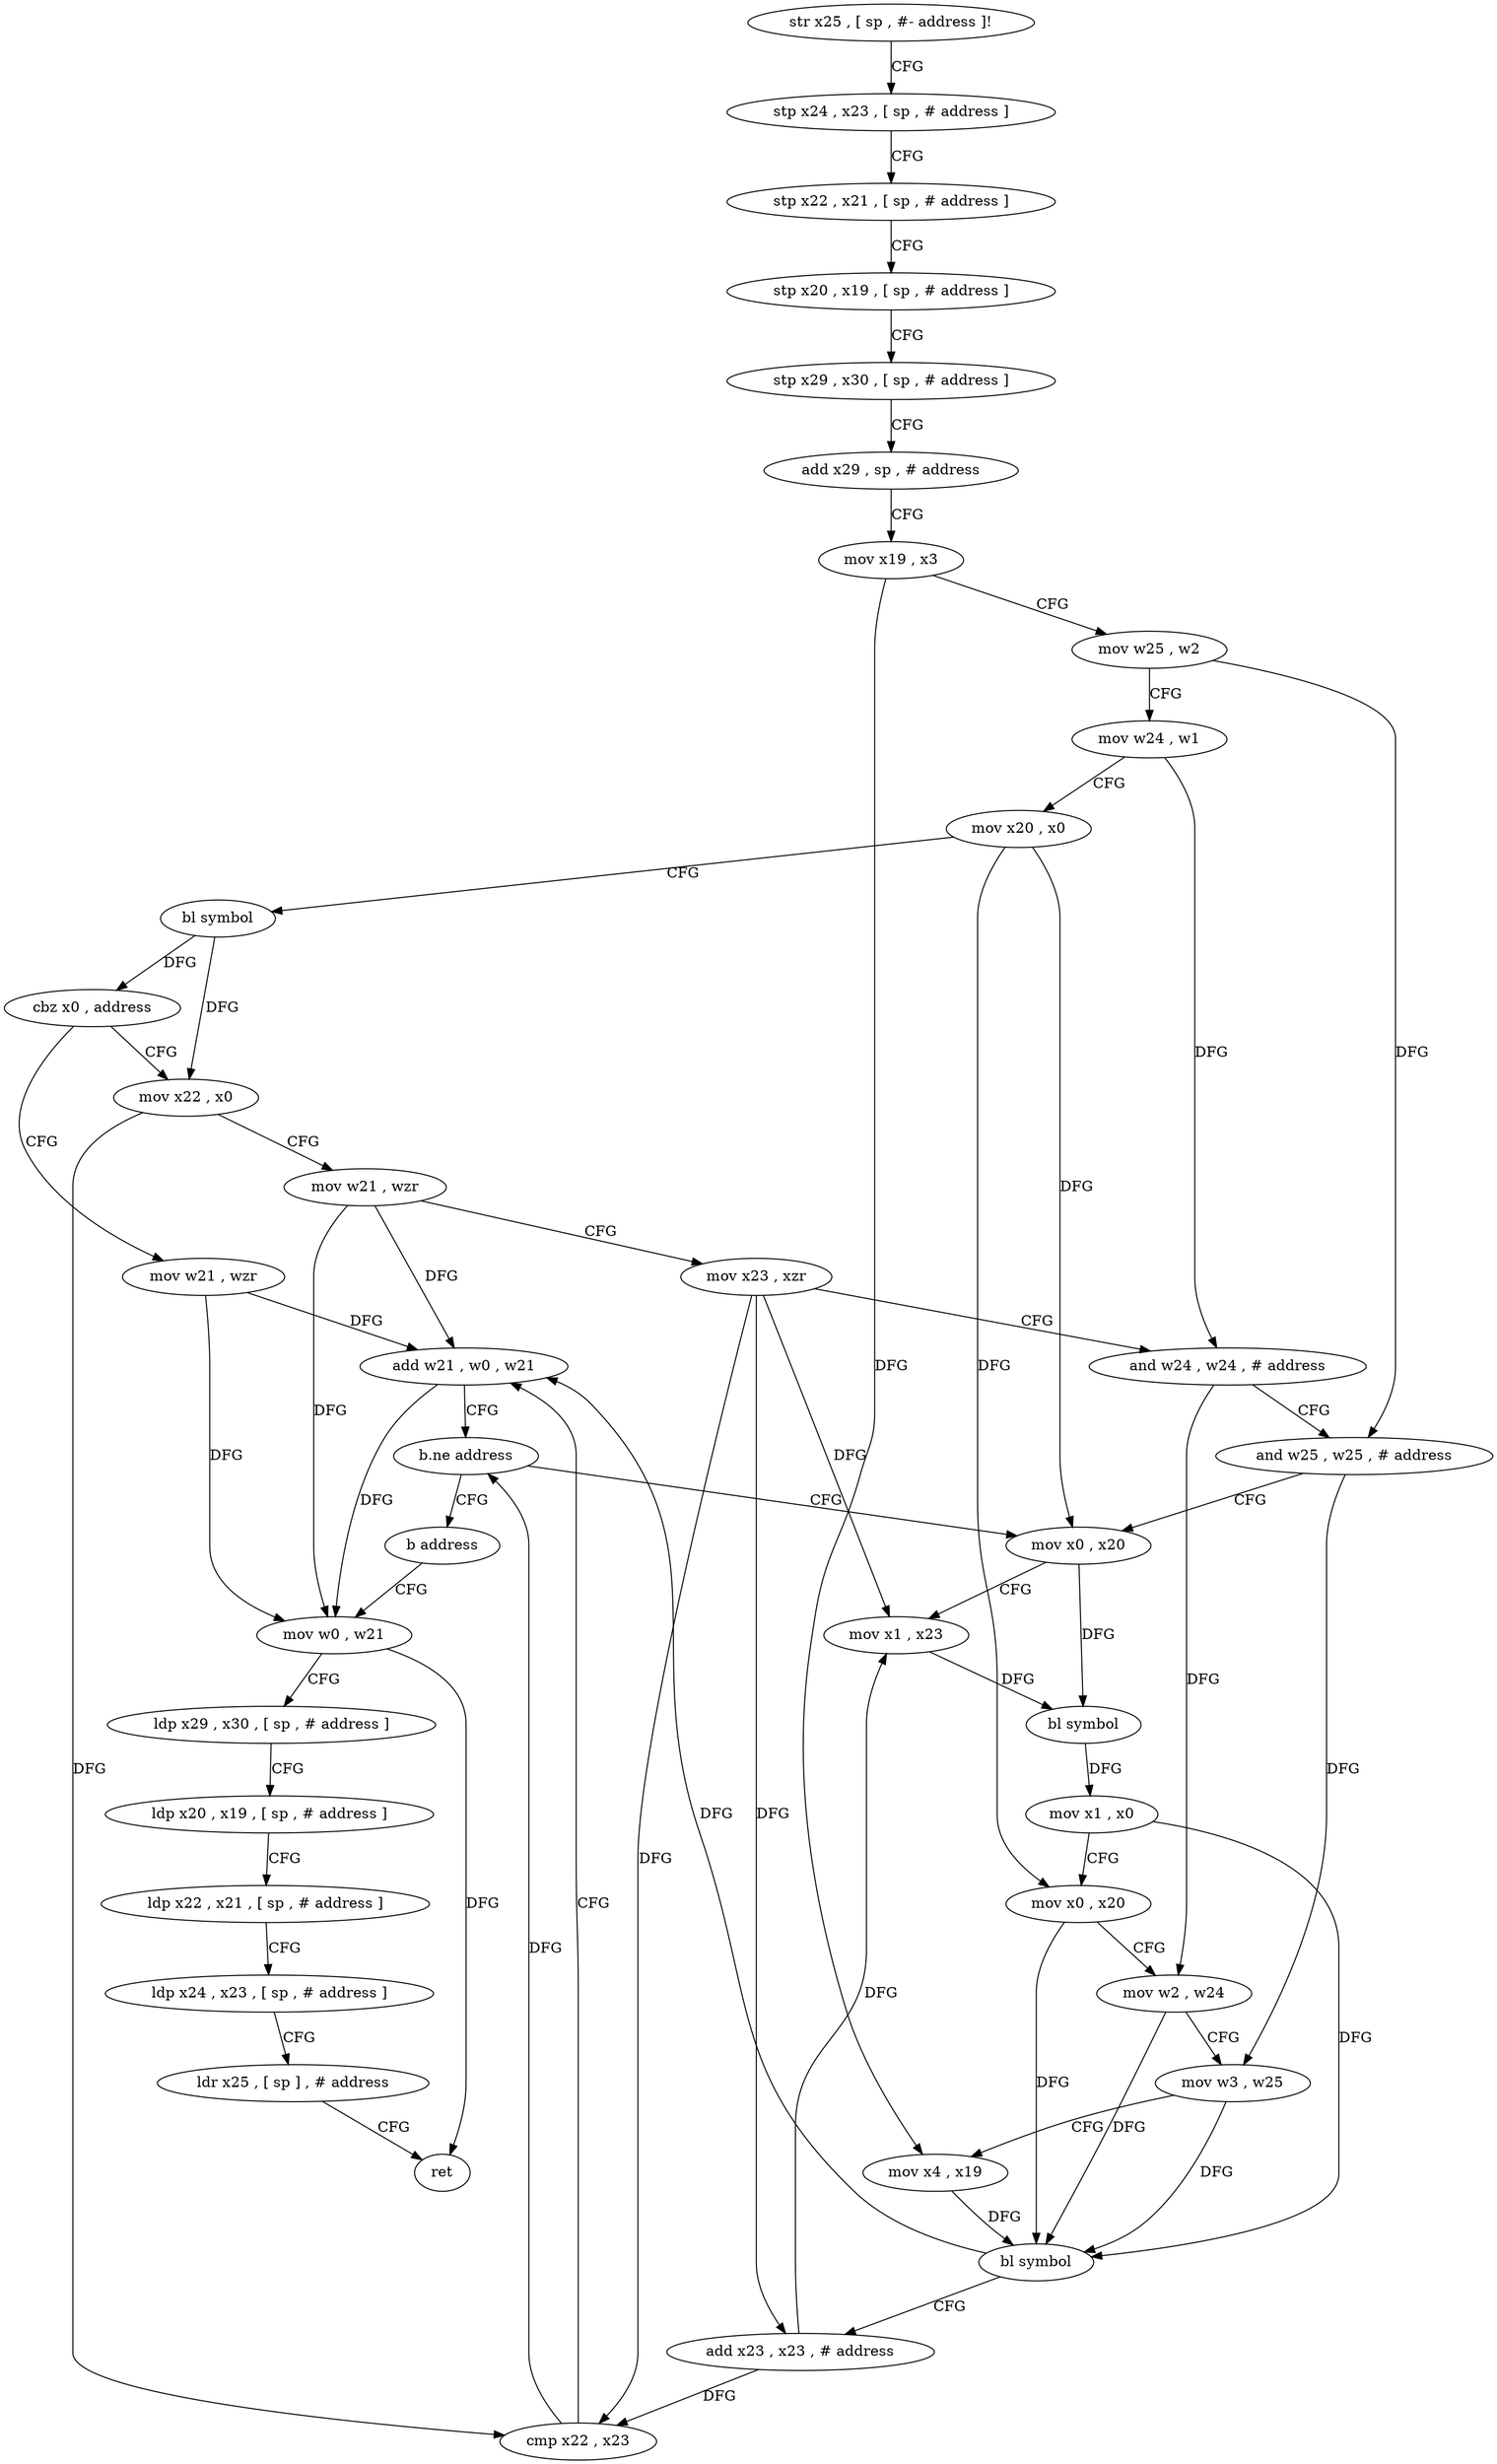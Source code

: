 digraph "func" {
"106516" [label = "str x25 , [ sp , #- address ]!" ]
"106520" [label = "stp x24 , x23 , [ sp , # address ]" ]
"106524" [label = "stp x22 , x21 , [ sp , # address ]" ]
"106528" [label = "stp x20 , x19 , [ sp , # address ]" ]
"106532" [label = "stp x29 , x30 , [ sp , # address ]" ]
"106536" [label = "add x29 , sp , # address" ]
"106540" [label = "mov x19 , x3" ]
"106544" [label = "mov w25 , w2" ]
"106548" [label = "mov w24 , w1" ]
"106552" [label = "mov x20 , x0" ]
"106556" [label = "bl symbol" ]
"106560" [label = "cbz x0 , address" ]
"106640" [label = "mov w21 , wzr" ]
"106564" [label = "mov x22 , x0" ]
"106644" [label = "mov w0 , w21" ]
"106568" [label = "mov w21 , wzr" ]
"106572" [label = "mov x23 , xzr" ]
"106576" [label = "and w24 , w24 , # address" ]
"106580" [label = "and w25 , w25 , # address" ]
"106584" [label = "mov x0 , x20" ]
"106588" [label = "mov x1 , x23" ]
"106592" [label = "bl symbol" ]
"106596" [label = "mov x1 , x0" ]
"106600" [label = "mov x0 , x20" ]
"106604" [label = "mov w2 , w24" ]
"106608" [label = "mov w3 , w25" ]
"106612" [label = "mov x4 , x19" ]
"106616" [label = "bl symbol" ]
"106620" [label = "add x23 , x23 , # address" ]
"106624" [label = "cmp x22 , x23" ]
"106628" [label = "add w21 , w0 , w21" ]
"106632" [label = "b.ne address" ]
"106636" [label = "b address" ]
"106648" [label = "ldp x29 , x30 , [ sp , # address ]" ]
"106652" [label = "ldp x20 , x19 , [ sp , # address ]" ]
"106656" [label = "ldp x22 , x21 , [ sp , # address ]" ]
"106660" [label = "ldp x24 , x23 , [ sp , # address ]" ]
"106664" [label = "ldr x25 , [ sp ] , # address" ]
"106668" [label = "ret" ]
"106516" -> "106520" [ label = "CFG" ]
"106520" -> "106524" [ label = "CFG" ]
"106524" -> "106528" [ label = "CFG" ]
"106528" -> "106532" [ label = "CFG" ]
"106532" -> "106536" [ label = "CFG" ]
"106536" -> "106540" [ label = "CFG" ]
"106540" -> "106544" [ label = "CFG" ]
"106540" -> "106612" [ label = "DFG" ]
"106544" -> "106548" [ label = "CFG" ]
"106544" -> "106580" [ label = "DFG" ]
"106548" -> "106552" [ label = "CFG" ]
"106548" -> "106576" [ label = "DFG" ]
"106552" -> "106556" [ label = "CFG" ]
"106552" -> "106584" [ label = "DFG" ]
"106552" -> "106600" [ label = "DFG" ]
"106556" -> "106560" [ label = "DFG" ]
"106556" -> "106564" [ label = "DFG" ]
"106560" -> "106640" [ label = "CFG" ]
"106560" -> "106564" [ label = "CFG" ]
"106640" -> "106644" [ label = "DFG" ]
"106640" -> "106628" [ label = "DFG" ]
"106564" -> "106568" [ label = "CFG" ]
"106564" -> "106624" [ label = "DFG" ]
"106644" -> "106648" [ label = "CFG" ]
"106644" -> "106668" [ label = "DFG" ]
"106568" -> "106572" [ label = "CFG" ]
"106568" -> "106644" [ label = "DFG" ]
"106568" -> "106628" [ label = "DFG" ]
"106572" -> "106576" [ label = "CFG" ]
"106572" -> "106588" [ label = "DFG" ]
"106572" -> "106620" [ label = "DFG" ]
"106572" -> "106624" [ label = "DFG" ]
"106576" -> "106580" [ label = "CFG" ]
"106576" -> "106604" [ label = "DFG" ]
"106580" -> "106584" [ label = "CFG" ]
"106580" -> "106608" [ label = "DFG" ]
"106584" -> "106588" [ label = "CFG" ]
"106584" -> "106592" [ label = "DFG" ]
"106588" -> "106592" [ label = "DFG" ]
"106592" -> "106596" [ label = "DFG" ]
"106596" -> "106600" [ label = "CFG" ]
"106596" -> "106616" [ label = "DFG" ]
"106600" -> "106604" [ label = "CFG" ]
"106600" -> "106616" [ label = "DFG" ]
"106604" -> "106608" [ label = "CFG" ]
"106604" -> "106616" [ label = "DFG" ]
"106608" -> "106612" [ label = "CFG" ]
"106608" -> "106616" [ label = "DFG" ]
"106612" -> "106616" [ label = "DFG" ]
"106616" -> "106620" [ label = "CFG" ]
"106616" -> "106628" [ label = "DFG" ]
"106620" -> "106624" [ label = "DFG" ]
"106620" -> "106588" [ label = "DFG" ]
"106624" -> "106628" [ label = "CFG" ]
"106624" -> "106632" [ label = "DFG" ]
"106628" -> "106632" [ label = "CFG" ]
"106628" -> "106644" [ label = "DFG" ]
"106632" -> "106584" [ label = "CFG" ]
"106632" -> "106636" [ label = "CFG" ]
"106636" -> "106644" [ label = "CFG" ]
"106648" -> "106652" [ label = "CFG" ]
"106652" -> "106656" [ label = "CFG" ]
"106656" -> "106660" [ label = "CFG" ]
"106660" -> "106664" [ label = "CFG" ]
"106664" -> "106668" [ label = "CFG" ]
}
